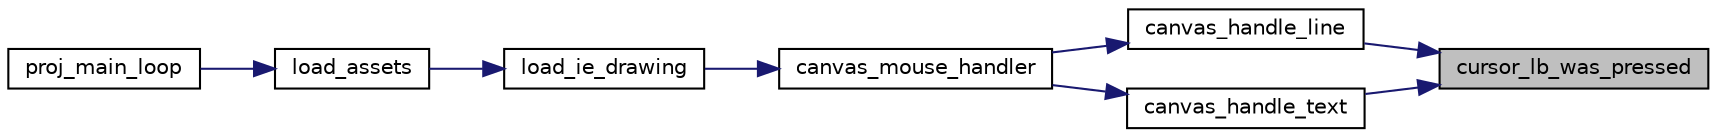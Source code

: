 digraph "cursor_lb_was_pressed"
{
 // LATEX_PDF_SIZE
  edge [fontname="Helvetica",fontsize="10",labelfontname="Helvetica",labelfontsize="10"];
  node [fontname="Helvetica",fontsize="10",shape=record];
  rankdir="RL";
  Node1 [label="cursor_lb_was_pressed",height=0.2,width=0.4,color="black", fillcolor="grey75", style="filled", fontcolor="black",tooltip="Indicates whether the left button was pressed or not."];
  Node1 -> Node2 [dir="back",color="midnightblue",fontsize="10",style="solid"];
  Node2 [label="canvas_handle_line",height=0.2,width=0.4,color="black", fillcolor="white", style="filled",URL="$group__canvas.html#ga7a40fac29d1d2399c46be35360319841",tooltip="Handles the drawing of straight lines made by clicking on an initial and final positions."];
  Node2 -> Node3 [dir="back",color="midnightblue",fontsize="10",style="solid"];
  Node3 [label="canvas_mouse_handler",height=0.2,width=0.4,color="black", fillcolor="white", style="filled",URL="$group__canvas.html#ga33567ef82c11af5b0b894616851cc03b",tooltip="Handles mouse events that happen within the canvas section of the screen."];
  Node3 -> Node4 [dir="back",color="midnightblue",fontsize="10",style="solid"];
  Node4 [label="load_ie_drawing",height=0.2,width=0.4,color="black", fillcolor="white", style="filled",URL="$group__element.html#ga75aa8cfcbee4af0933a79d05e6707679",tooltip="Loads and creates every interactive element present on screen."];
  Node4 -> Node5 [dir="back",color="midnightblue",fontsize="10",style="solid"];
  Node5 [label="load_assets",height=0.2,width=0.4,color="black", fillcolor="white", style="filled",URL="$proj_8c.html#a621db57ab86ebe569aa26e70d11c9688",tooltip="Loads the necessary assets."];
  Node5 -> Node6 [dir="back",color="midnightblue",fontsize="10",style="solid"];
  Node6 [label="proj_main_loop",height=0.2,width=0.4,color="black", fillcolor="white", style="filled",URL="$proj_8c.html#a2a16f651eccbd248e1ad3b3b924b143b",tooltip=" "];
  Node1 -> Node7 [dir="back",color="midnightblue",fontsize="10",style="solid"];
  Node7 [label="canvas_handle_text",height=0.2,width=0.4,color="black", fillcolor="white", style="filled",URL="$group__canvas.html#ga2a8f55e20f4a68fa050db0fffced2bb3",tooltip="Handles how clicks on the canvas while the cursor is in text state should behave."];
  Node7 -> Node3 [dir="back",color="midnightblue",fontsize="10",style="solid"];
}
